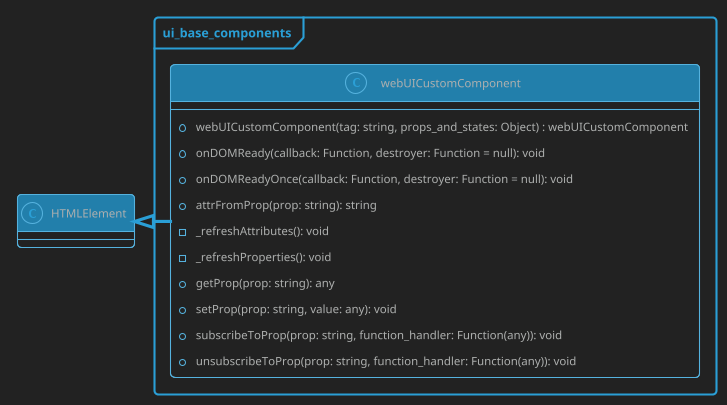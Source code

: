 @startuml ui_base_components

'Wav2Bar - Free software for creating audio visualization (motion design) videos
'Copyright (C) 2022  Picorims <picorims.contact@gmail.com>

'This program is free software: you can redistribute it and/or modify
'it under the terms of the GNU General Public License as published by
'the Free Software Foundation, either version 3 of the License, or
'any later version.

'This program is distributed in the hope that it will be useful,
'but WITHOUT ANY WARRANTY; without even the implied warranty of
'MERCHANTABILITY or FITNESS FOR A PARTICULAR PURPOSE.  See the
'GNU General Public License for more details.

'You should have received a copy of the GNU General Public License
'along with this program.  If not, see <https://www.gnu.org/licenses/>.

!theme cyborg-outline
skinparam BackgroundColor #222222
' skinparam groupInheritance 2
skinparam PackageStyle frame

class HTMLElement {}

package "ui_base_components" {
    class webUICustomComponent {
        --
        + webUICustomComponent(tag: string, props_and_states: Object) : webUICustomComponent
        + onDOMReady(callback: Function, destroyer: Function = null): void
        + onDOMReadyOnce(callback: Function, destroyer: Function = null): void
        + attrFromProp(prop: string): string
        - _refreshAttributes(): void
        - _refreshProperties(): void
        + getProp(prop: string): any
        + setProp(prop: string, value: any): void
        + subscribeToProp(prop: string, function_handler: Function(any)): void
        + unsubscribeToProp(prop: string, function_handler: Function(any)): void
    }
    HTMLElement <|-right- webUICustomComponent
}

@enduml